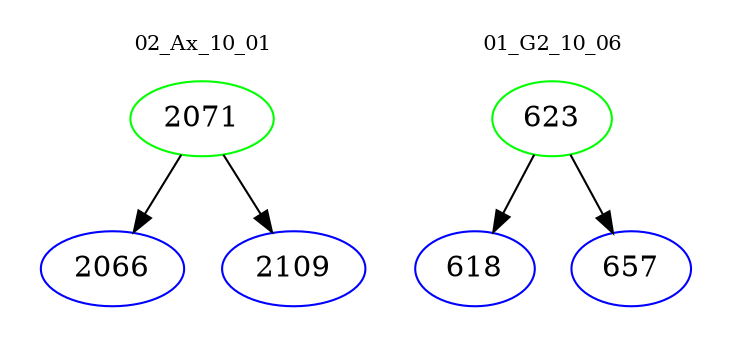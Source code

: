 digraph{
subgraph cluster_0 {
color = white
label = "02_Ax_10_01";
fontsize=10;
T0_2071 [label="2071", color="green"]
T0_2071 -> T0_2066 [color="black"]
T0_2066 [label="2066", color="blue"]
T0_2071 -> T0_2109 [color="black"]
T0_2109 [label="2109", color="blue"]
}
subgraph cluster_1 {
color = white
label = "01_G2_10_06";
fontsize=10;
T1_623 [label="623", color="green"]
T1_623 -> T1_618 [color="black"]
T1_618 [label="618", color="blue"]
T1_623 -> T1_657 [color="black"]
T1_657 [label="657", color="blue"]
}
}
